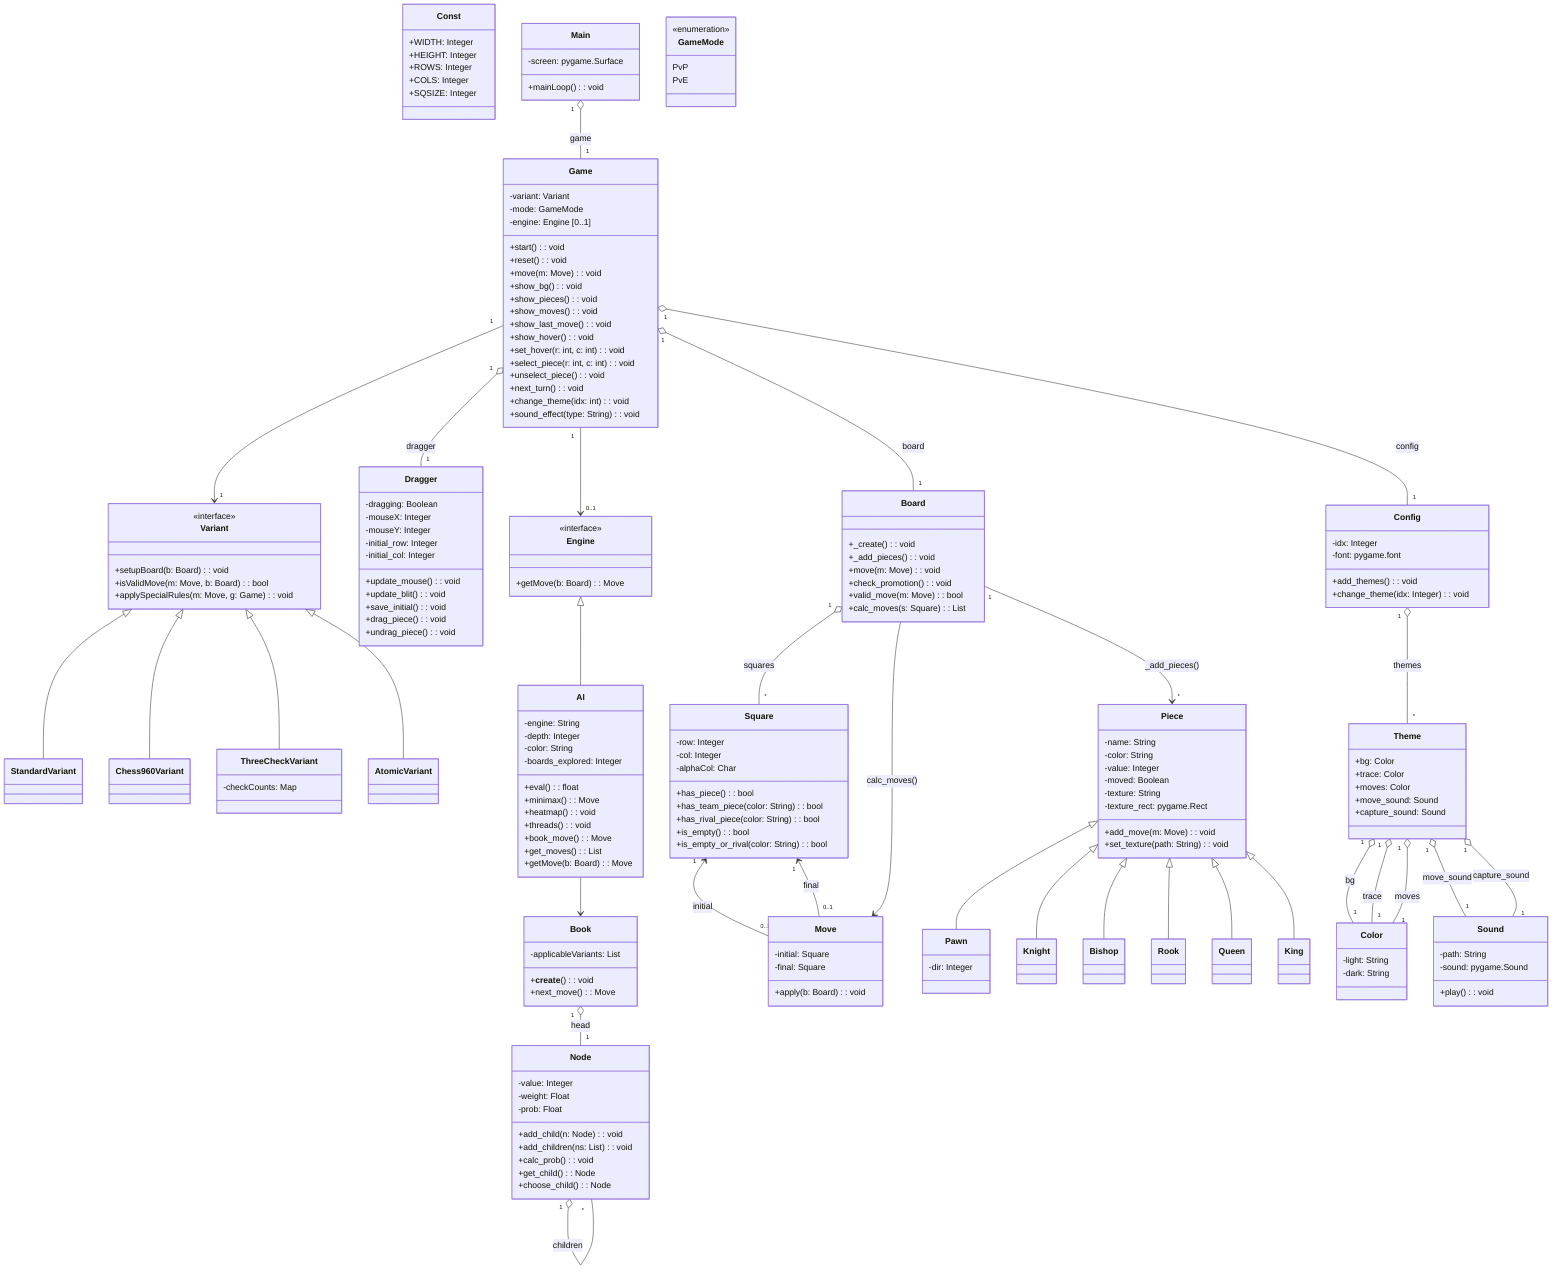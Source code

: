 classDiagram
    %%------------ Constants & Entry Point ------------%%
    class Const {
      +WIDTH: Integer
      +HEIGHT: Integer
      +ROWS: Integer
      +COLS: Integer
      +SQSIZE: Integer
    }

    class Main {
      -screen: pygame.Surface
      +mainLoop(): void
    }
    Main "1" o-- "1" Game : game

    %%------------ Core Game Class ------------%%
    class Game {
      -variant: Variant
      -mode: GameMode
      -engine: Engine [0..1]
      +start(): void
      +reset(): void
      +move(m: Move): void
      +show_bg(): void
      +show_pieces(): void
      +show_moves(): void
      +show_last_move(): void
      +show_hover(): void
      +set_hover(r: int, c: int): void
      +select_piece(r: int, c: int): void
      +unselect_piece(): void
      +next_turn(): void
      +change_theme(idx: int): void
      +sound_effect(type: String): void
    }
    Game "1" o-- "1" Board    : board
    Game "1" o-- "1" Dragger  : dragger
    Game "1" o-- "1" Config   : config
    Game "1" --> "1" Variant  
    Game "1" --> "0..1" Engine  

    %%------------ Variant Strategy ------------%%
    class Variant {
      <<interface>>
      +setupBoard(b: Board): void
      +isValidMove(m: Move, b: Board): bool
      +applySpecialRules(m: Move, g: Game): void
    }
    class StandardVariant
    class Chess960Variant
    class ThreeCheckVariant {
      -checkCounts: Map<String,int>
    }
    class AtomicVariant

    Variant <|-- StandardVariant
    Variant <|-- Chess960Variant
    Variant <|-- ThreeCheckVariant
    Variant <|-- AtomicVariant

    %%------------ Engine Strategy ------------%%
    class Engine {
      <<interface>>
      +getMove(b: Board): Move
    }
    class AI {
      -engine: String
      -depth: Integer
      -color: String
      -boards_explored: Integer
      +eval(): float
      +minimax(): Move
      +heatmap(): void
      +threads(): void
      +book_move(): Move
      +get_moves(): List<Move>
      +getMove(b: Board): Move
    }
    Engine <|-- AI

    %%------------ Opening Book & Search Tree ------------%%
    class Book {
      -applicableVariants: List<String>
      +__create__(): void
      +next_move(): Move
    }
    class Node {
      -value: Integer
      -weight: Float
      -prob: Float
      +add_child(n: Node): void
      +add_children(ns: List<Node>): void
      +calc_prob(): void
      +get_child(): Node
      +choose_child(): Node
    }
    AI --> Book
    Book "1" o-- "1" Node   : head
    Node "1" o-- "*" Node   : children

    %%------------ Board, Squares & Moves ------------%%
    class Board {
      +_create(): void
      +_add_pieces(): void
      +move(m: Move): void
      +check_promotion(): void
      +valid_move(m: Move): bool
      +calc_moves(s: Square): List<Move>
    }
    class Square {
      -row: Integer
      -col: Integer
      -alphaCol: Char
      +has_piece(): bool
      +has_team_piece(color: String): bool
      +has_rival_piece(color: String): bool
      +is_empty(): bool
      +is_empty_or_rival(color: String): bool
    }
    class Move {
      -initial: Square
      -final: Square
      +apply(b: Board): void
    }
    Board "1" o-- "*" Square : squares
    Square "1" <-- "0..1" Move: initial
    Square "1" <-- "0..1" Move: final
    Board --> Move            : calc_moves()

    %%------------ Piece Hierarchy ------------%%
    class Piece {
      -name: String
      -color: String
      -value: Integer
      -moved: Boolean
      -texture: String
      -texture_rect: pygame.Rect
      +add_move(m: Move): void
      +set_texture(path: String): void
    }
    class Pawn   { -dir: Integer }
    class Knight
    class Bishop
    class Rook
    class Queen
    class King

    Piece <|-- Pawn
    Piece <|-- Knight
    Piece <|-- Bishop
    Piece <|-- Rook
    Piece <|-- Queen
    Piece <|-- King
    Board "1" --> "*" Piece  : _add_pieces()

    %%------------ Drag-and-Drop Support ------------%%
    class Dragger {
      -dragging: Boolean
      -mouseX: Integer
      -mouseY: Integer
      -initial_row: Integer
      -initial_col: Integer
      +update_mouse(): void
      +update_blit(): void
      +save_initial(): void
      +drag_piece(): void
      +undrag_piece(): void
    }

    %%------------ Theming & Configuration ------------%%
    class Config {
      -idx: Integer
      -font: pygame.font
      +add_themes(): void
      +change_theme(idx: Integer): void
    }
    class Theme {
      +bg: Color
      +trace: Color
      +moves: Color
      +move_sound: Sound
      +capture_sound: Sound
    }
    class Color {
      -light: String
      -dark: String
    }
    class Sound {
      -path: String
      -sound: pygame.Sound
      +play(): void
    }

    Config "1" o-- "*" Theme  : themes
    Theme  "1" o-- "1" Color  : bg
    Theme  "1" o-- "1" Color  : trace
    Theme  "1" o-- "1" Color  : moves
    Theme  "1" o-- "1" Sound  : move_sound
    Theme  "1" o-- "1" Sound  : capture_sound

    %%------------ Game Mode Enum ------------%%
    class GameMode {
      <<enumeration>>
      PvP
      PvE
    }